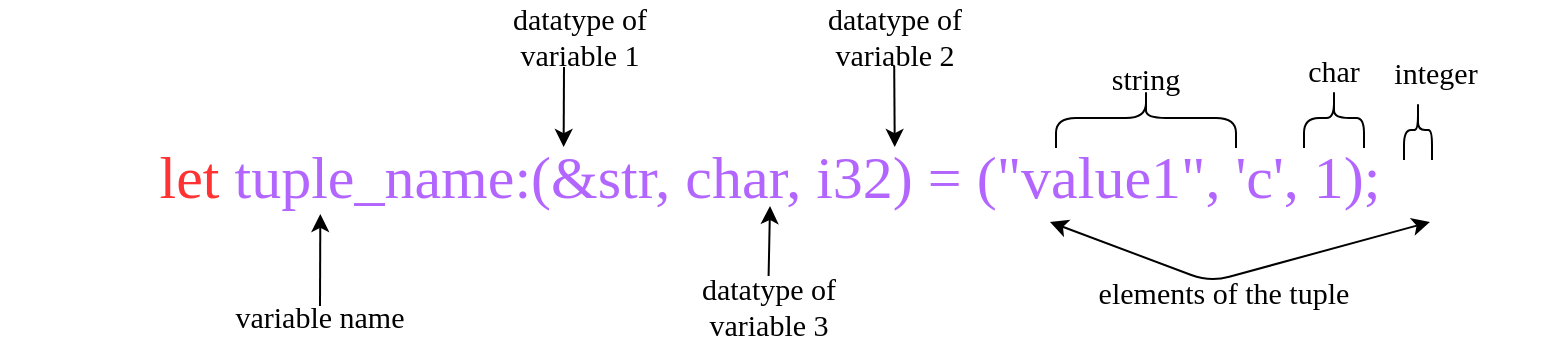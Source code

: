 <mxfile>
    <diagram id="FupN6N19zXJ2iS4bl3om" name="Page-1">
        <mxGraphModel dx="1035" dy="900" grid="1" gridSize="10" guides="1" tooltips="1" connect="1" arrows="1" fold="1" page="1" pageScale="1" pageWidth="800" pageHeight="500" math="0" shadow="0">
            <root>
                <mxCell id="0"/>
                <mxCell id="1" parent="0"/>
                <mxCell id="2" value="&lt;font color=&quot;#ff3333&quot;&gt;let&lt;/font&gt; &lt;font color=&quot;#b266ff&quot;&gt;tuple_name:(&amp;amp;str, char, i32) = (&quot;value1&quot;, 'c', 1);&lt;/font&gt;" style="text;html=1;strokeColor=none;fillColor=none;align=center;verticalAlign=middle;whiteSpace=wrap;rounded=0;fontSize=30;fontFamily=Comic Sans MS;movable=0;resizable=0;rotatable=0;deletable=0;editable=0;connectable=0;" vertex="1" parent="1">
                    <mxGeometry x="30" y="230" width="770" height="30" as="geometry"/>
                </mxCell>
                <mxCell id="3" value="" style="edgeStyle=none;html=1;fontFamily=Comic Sans MS;fontSize=15;fontColor=#B266FF;exitX=0.5;exitY=0;exitDx=0;exitDy=0;entryX=0.208;entryY=1.133;entryDx=0;entryDy=0;entryPerimeter=0;movable=0;resizable=0;rotatable=0;deletable=0;editable=0;connectable=0;" edge="1" parent="1" source="4" target="2">
                    <mxGeometry relative="1" as="geometry"/>
                </mxCell>
                <mxCell id="4" value="&lt;font style=&quot;font-size: 15px ; line-height: 0.8&quot;&gt;variable name&lt;/font&gt;" style="text;html=1;strokeColor=none;fillColor=none;align=center;verticalAlign=middle;whiteSpace=wrap;rounded=0;fontFamily=Comic Sans MS;fontSize=30;fontColor=#000000;movable=0;resizable=0;rotatable=0;deletable=0;editable=0;connectable=0;" vertex="1" parent="1">
                    <mxGeometry x="140" y="310" width="100" as="geometry"/>
                </mxCell>
                <mxCell id="5" value="string" style="text;html=1;strokeColor=none;fillColor=none;align=center;verticalAlign=middle;whiteSpace=wrap;rounded=0;fontFamily=Comic Sans MS;fontSize=15;fontColor=#000000;movable=0;resizable=0;rotatable=0;deletable=0;editable=0;connectable=0;" vertex="1" parent="1">
                    <mxGeometry x="573" y="181" width="60" height="30" as="geometry"/>
                </mxCell>
                <mxCell id="6" value="" style="shape=curlyBracket;whiteSpace=wrap;html=1;rounded=1;flipH=1;fontFamily=Comic Sans MS;fontSize=15;fontColor=#B266FF;rotation=-90;size=0.5;movable=0;resizable=0;rotatable=0;deletable=0;editable=0;connectable=0;" vertex="1" parent="1">
                    <mxGeometry x="588" y="171" width="30" height="90" as="geometry"/>
                </mxCell>
                <mxCell id="7" value="" style="shape=curlyBracket;whiteSpace=wrap;html=1;rounded=1;flipH=1;fontFamily=Comic Sans MS;fontSize=15;fontColor=#B266FF;rotation=-90;size=0.5;movable=0;resizable=0;rotatable=0;deletable=0;editable=0;connectable=0;" vertex="1" parent="1">
                    <mxGeometry x="682" y="201" width="30" height="30" as="geometry"/>
                </mxCell>
                <mxCell id="8" value="char" style="text;html=1;strokeColor=none;fillColor=none;align=center;verticalAlign=middle;whiteSpace=wrap;rounded=0;fontFamily=Comic Sans MS;fontSize=15;fontColor=#000000;movable=0;resizable=0;rotatable=0;deletable=0;editable=0;connectable=0;" vertex="1" parent="1">
                    <mxGeometry x="667" y="177" width="60" height="30" as="geometry"/>
                </mxCell>
                <mxCell id="9" value="integer" style="text;html=1;strokeColor=none;fillColor=none;align=center;verticalAlign=middle;whiteSpace=wrap;rounded=0;fontFamily=Comic Sans MS;fontSize=15;fontColor=#000000;movable=0;resizable=0;rotatable=0;deletable=0;editable=0;connectable=0;" vertex="1" parent="1">
                    <mxGeometry x="718" y="178" width="60" height="30" as="geometry"/>
                </mxCell>
                <mxCell id="10" value="" style="shape=curlyBracket;whiteSpace=wrap;html=1;rounded=1;flipH=1;fontFamily=Comic Sans MS;fontSize=15;fontColor=#B266FF;rotation=-90;size=0.5;movable=0;resizable=0;rotatable=0;deletable=0;editable=0;connectable=0;" vertex="1" parent="1">
                    <mxGeometry x="724" y="215" width="30" height="14" as="geometry"/>
                </mxCell>
                <mxCell id="11" value="" style="endArrow=classic;startArrow=classic;html=1;fontFamily=Comic Sans MS;fontSize=15;fontColor=#B266FF;movable=0;resizable=0;rotatable=0;deletable=0;editable=0;connectable=0;" edge="1" parent="1">
                    <mxGeometry width="50" height="50" relative="1" as="geometry">
                        <mxPoint x="555" y="268" as="sourcePoint"/>
                        <mxPoint x="745" y="268" as="targetPoint"/>
                        <Array as="points">
                            <mxPoint x="635" y="298"/>
                        </Array>
                    </mxGeometry>
                </mxCell>
                <mxCell id="12" value="&lt;font style=&quot;font-size: 15px ; line-height: 0.8&quot;&gt;elements of the tuple&lt;/font&gt;" style="text;html=1;strokeColor=none;fillColor=none;align=center;verticalAlign=middle;whiteSpace=wrap;rounded=0;fontFamily=Comic Sans MS;fontSize=30;fontColor=#000000;movable=0;resizable=0;rotatable=0;deletable=0;editable=0;connectable=0;" vertex="1" parent="1">
                    <mxGeometry x="562" y="298" width="160" as="geometry"/>
                </mxCell>
                <mxCell id="13" value="datatype of variable 1" style="text;html=1;strokeColor=none;fillColor=none;align=center;verticalAlign=middle;whiteSpace=wrap;rounded=0;fontFamily=Comic Sans MS;fontSize=15;movable=0;resizable=0;rotatable=0;deletable=0;editable=0;connectable=0;" vertex="1" parent="1">
                    <mxGeometry x="270" y="160" width="100" height="30" as="geometry"/>
                </mxCell>
                <mxCell id="18" value="" style="edgeStyle=none;html=1;fontFamily=Comic Sans MS;fontSize=15;entryX=0.5;entryY=1;entryDx=0;entryDy=0;movable=0;resizable=0;rotatable=0;deletable=0;editable=0;connectable=0;" edge="1" parent="1" source="14" target="2">
                    <mxGeometry relative="1" as="geometry"/>
                </mxCell>
                <mxCell id="14" value="datatype of variable 3" style="text;html=1;strokeColor=none;fillColor=none;align=center;verticalAlign=middle;whiteSpace=wrap;rounded=0;fontFamily=Comic Sans MS;fontSize=15;movable=0;resizable=0;rotatable=0;deletable=0;editable=0;connectable=0;" vertex="1" parent="1">
                    <mxGeometry x="366.5" y="295" width="95" height="30" as="geometry"/>
                </mxCell>
                <mxCell id="17" value="" style="edgeStyle=none;html=1;fontFamily=Comic Sans MS;fontSize=15;entryX=0.581;entryY=0.017;entryDx=0;entryDy=0;entryPerimeter=0;movable=0;resizable=0;rotatable=0;deletable=0;editable=0;connectable=0;" edge="1" parent="1" source="15" target="2">
                    <mxGeometry relative="1" as="geometry"/>
                </mxCell>
                <mxCell id="15" value="datatype of variable 2" style="text;html=1;strokeColor=none;fillColor=none;align=center;verticalAlign=middle;whiteSpace=wrap;rounded=0;fontFamily=Comic Sans MS;fontSize=15;movable=0;resizable=0;rotatable=0;deletable=0;editable=0;connectable=0;" vertex="1" parent="1">
                    <mxGeometry x="429.5" y="160" width="95" height="30" as="geometry"/>
                </mxCell>
                <mxCell id="16" value="" style="endArrow=classic;html=1;fontFamily=Comic Sans MS;fontSize=15;exitX=0.42;exitY=1.017;exitDx=0;exitDy=0;exitPerimeter=0;entryX=0.366;entryY=0.017;entryDx=0;entryDy=0;entryPerimeter=0;movable=0;resizable=0;rotatable=0;deletable=0;editable=0;connectable=0;" edge="1" parent="1" source="13" target="2">
                    <mxGeometry width="50" height="50" relative="1" as="geometry">
                        <mxPoint x="370" y="340" as="sourcePoint"/>
                        <mxPoint x="420" y="290" as="targetPoint"/>
                    </mxGeometry>
                </mxCell>
            </root>
        </mxGraphModel>
    </diagram>
</mxfile>